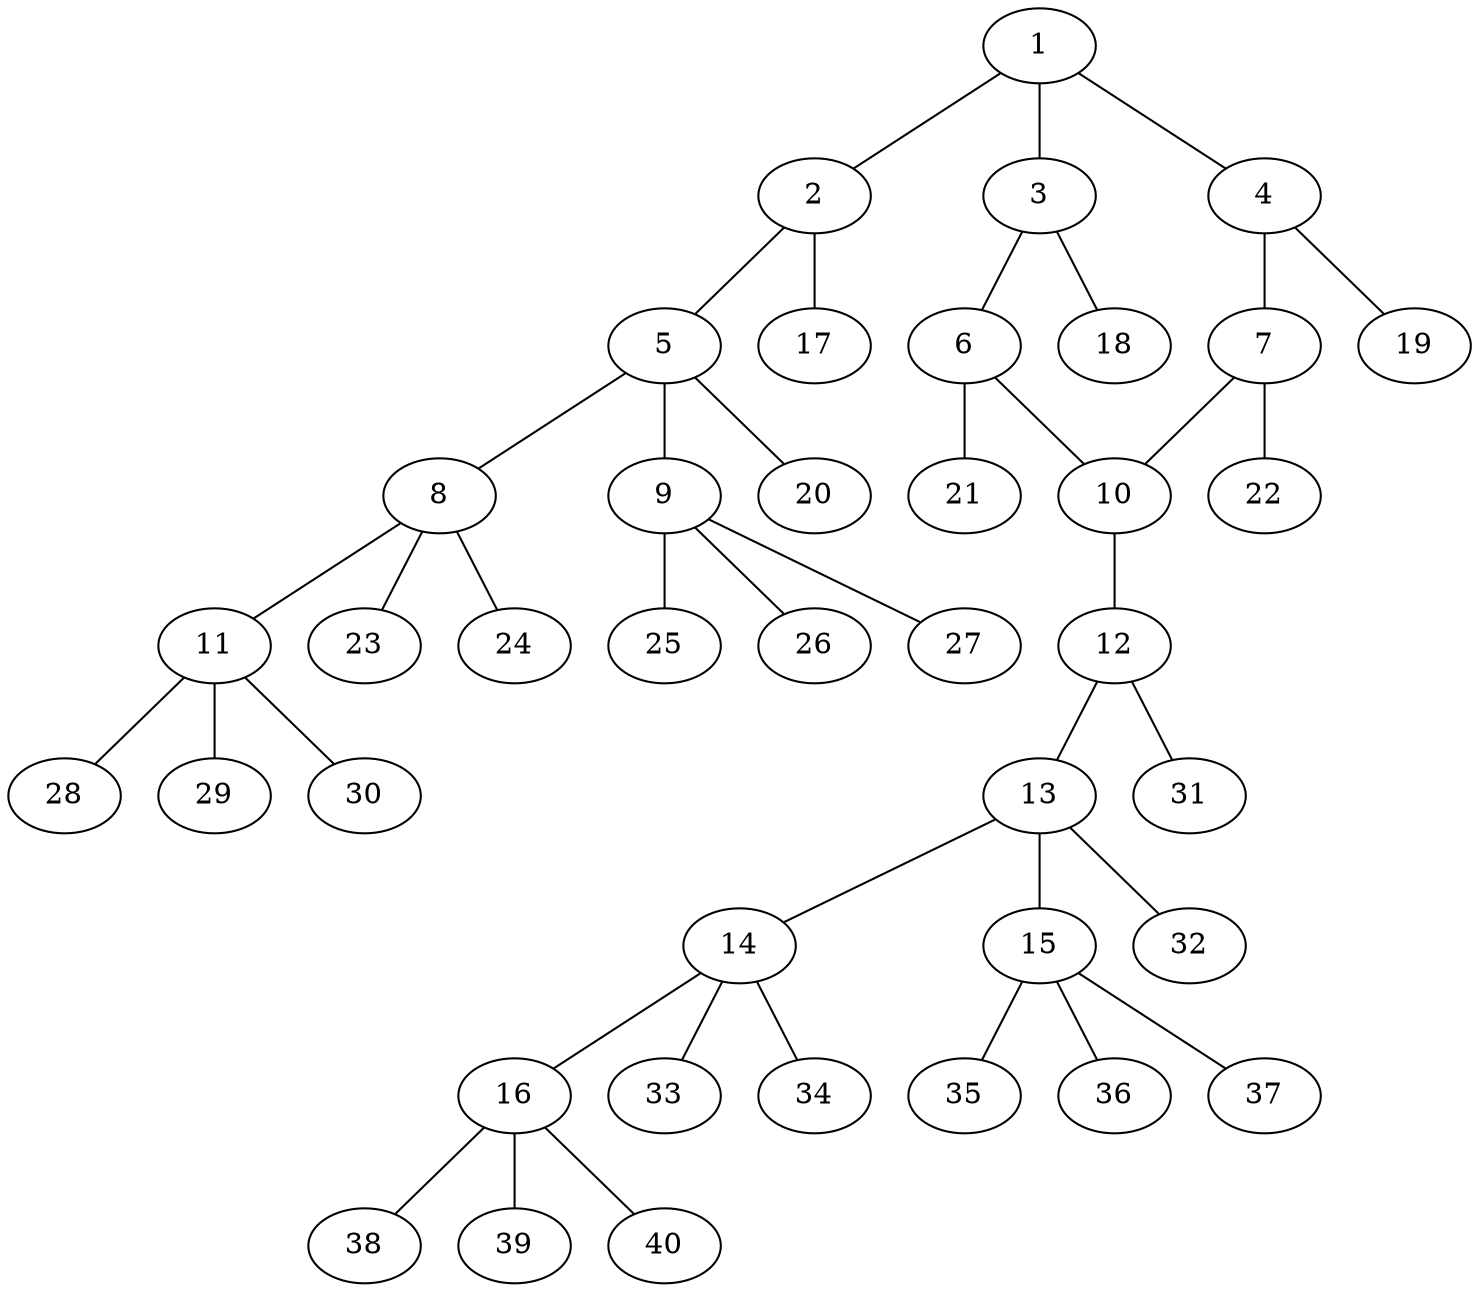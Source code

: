 graph molecule_2252 {
	1	 [chem=C];
	2	 [chem=N];
	1 -- 2	 [valence=1];
	3	 [chem=C];
	1 -- 3	 [valence=2];
	4	 [chem=C];
	1 -- 4	 [valence=1];
	5	 [chem=C];
	2 -- 5	 [valence=1];
	17	 [chem=H];
	2 -- 17	 [valence=1];
	6	 [chem=C];
	3 -- 6	 [valence=1];
	18	 [chem=H];
	3 -- 18	 [valence=1];
	7	 [chem=C];
	4 -- 7	 [valence=2];
	19	 [chem=H];
	4 -- 19	 [valence=1];
	8	 [chem=C];
	5 -- 8	 [valence=1];
	9	 [chem=C];
	5 -- 9	 [valence=1];
	20	 [chem=H];
	5 -- 20	 [valence=1];
	10	 [chem=C];
	6 -- 10	 [valence=2];
	21	 [chem=H];
	6 -- 21	 [valence=1];
	7 -- 10	 [valence=1];
	22	 [chem=H];
	7 -- 22	 [valence=1];
	11	 [chem=C];
	8 -- 11	 [valence=1];
	23	 [chem=H];
	8 -- 23	 [valence=1];
	24	 [chem=H];
	8 -- 24	 [valence=1];
	25	 [chem=H];
	9 -- 25	 [valence=1];
	26	 [chem=H];
	9 -- 26	 [valence=1];
	27	 [chem=H];
	9 -- 27	 [valence=1];
	12	 [chem=N];
	10 -- 12	 [valence=1];
	28	 [chem=H];
	11 -- 28	 [valence=1];
	29	 [chem=H];
	11 -- 29	 [valence=1];
	30	 [chem=H];
	11 -- 30	 [valence=1];
	13	 [chem=C];
	12 -- 13	 [valence=1];
	31	 [chem=H];
	12 -- 31	 [valence=1];
	14	 [chem=C];
	13 -- 14	 [valence=1];
	15	 [chem=C];
	13 -- 15	 [valence=1];
	32	 [chem=H];
	13 -- 32	 [valence=1];
	16	 [chem=C];
	14 -- 16	 [valence=1];
	33	 [chem=H];
	14 -- 33	 [valence=1];
	34	 [chem=H];
	14 -- 34	 [valence=1];
	35	 [chem=H];
	15 -- 35	 [valence=1];
	36	 [chem=H];
	15 -- 36	 [valence=1];
	37	 [chem=H];
	15 -- 37	 [valence=1];
	38	 [chem=H];
	16 -- 38	 [valence=1];
	39	 [chem=H];
	16 -- 39	 [valence=1];
	40	 [chem=H];
	16 -- 40	 [valence=1];
}
